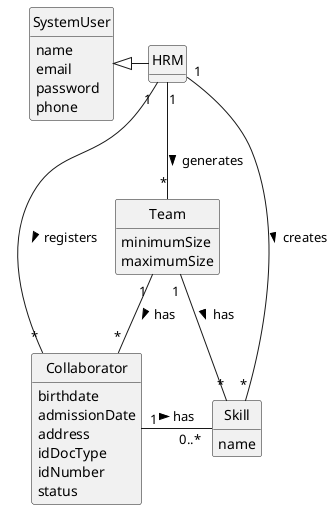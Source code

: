 @startuml
skinparam monochrome true
skinparam packageStyle rectangle
skinparam shadowing false


skinparam classAttributeIconSize 0

hide circle
hide methods

class HRM {

}

class SystemUser {
    name
    email
    password
    phone

}

class Collaborator {
    birthdate
    admissionDate
    address
    idDocType
    idNumber
    status
}



class Team {
minimumSize
maximumSize

}

class Skill {
    name
}

HRM "1 " - "*" Collaborator : registers >
HRM "1 " -- "*" Team : generates >
Team "1 " -- "*" Collaborator: has >
Team "1 " -- "*" Skill : has >
HRM "1 " -- "*" Skill : creates >
Collaborator "1 " - "0..* " Skill : has >
SystemUser <|- HRM

@enduml
